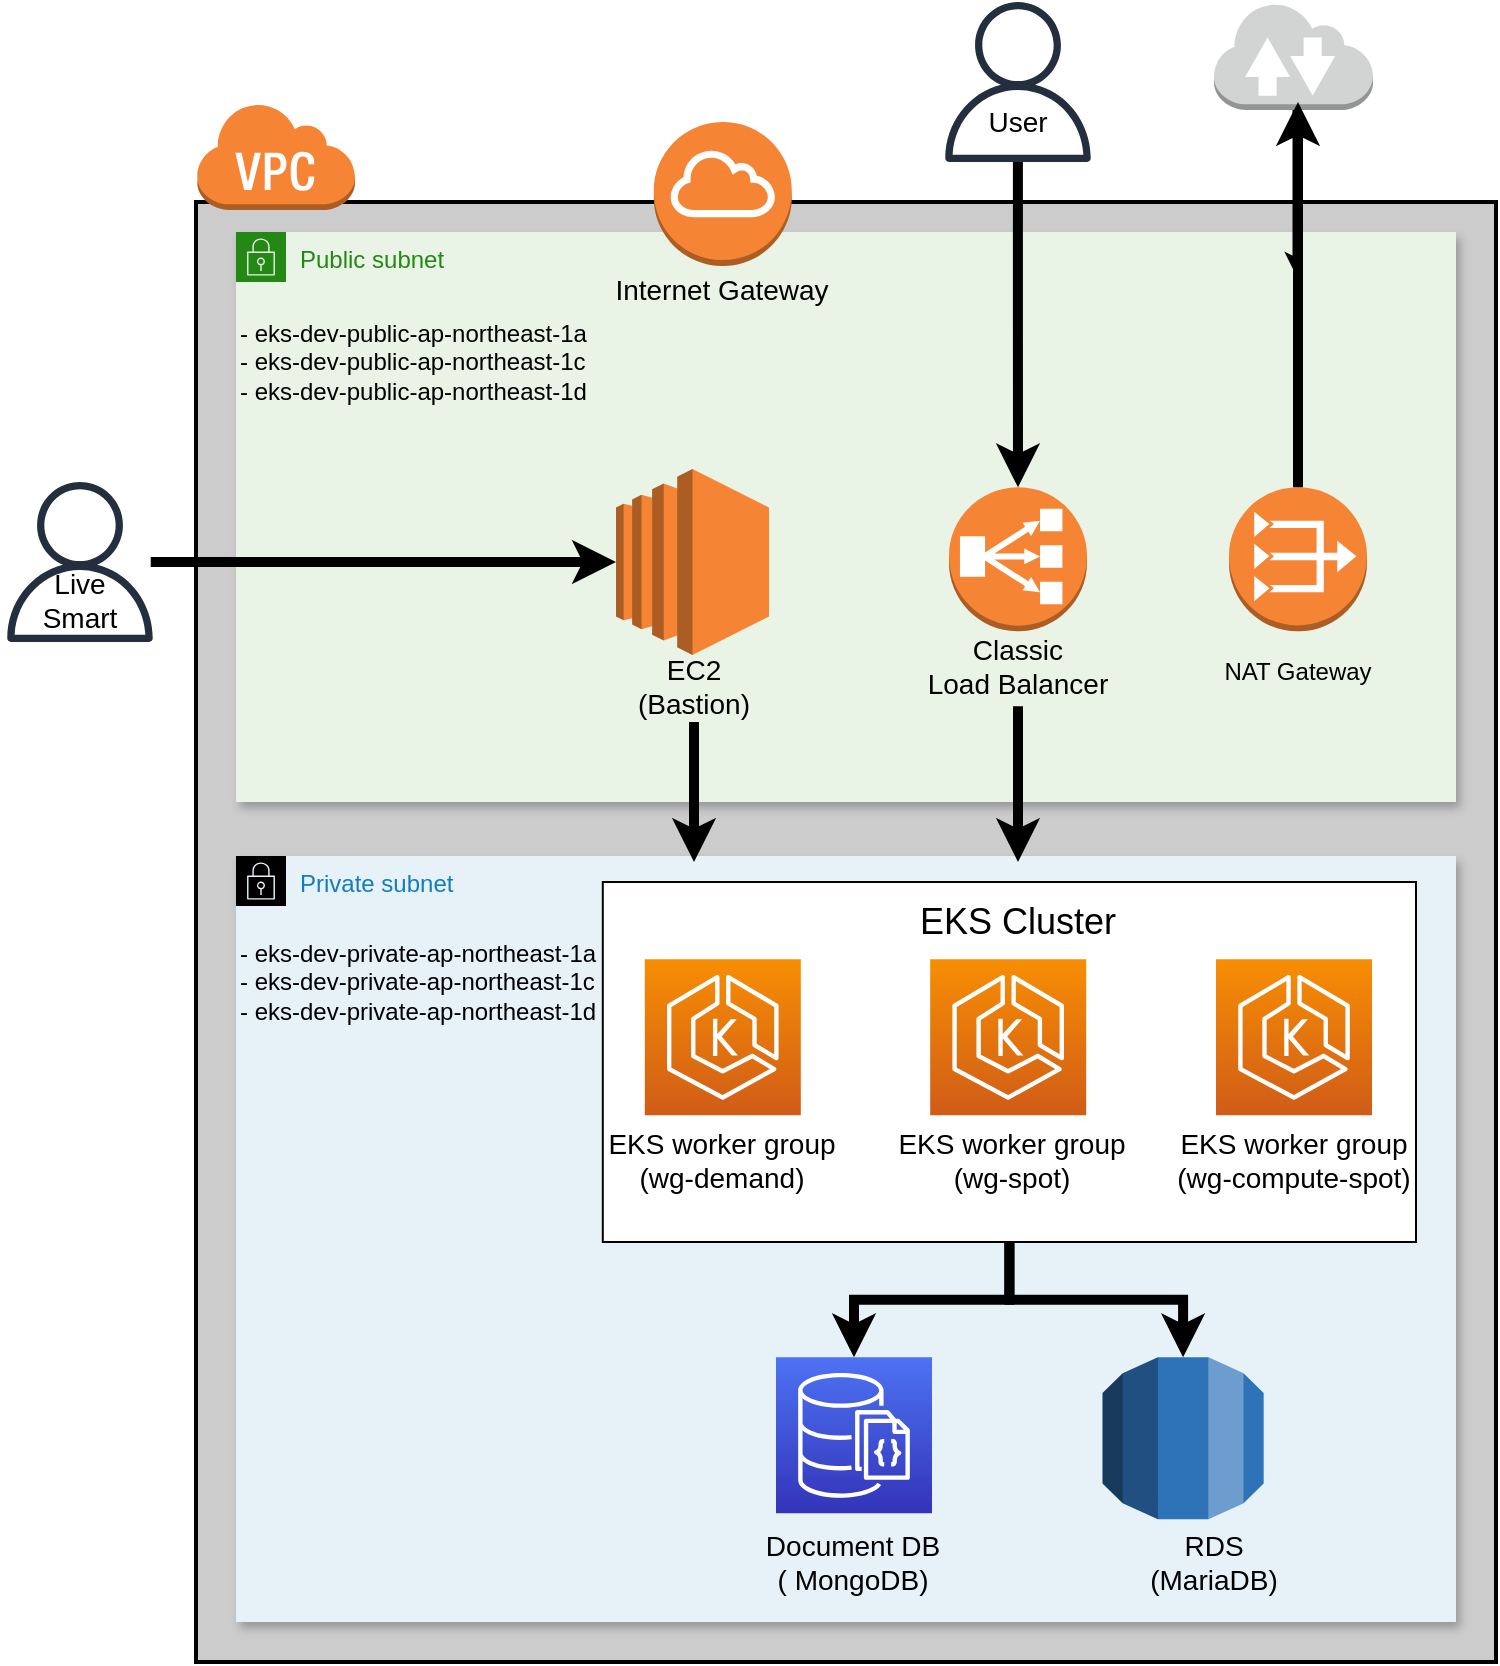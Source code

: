 <mxfile version="13.1.3" type="google"><diagram id="TxbXVVNFEZIYibmRA9pV" name="Page-1"><mxGraphModel dx="734" dy="501" grid="1" gridSize="10" guides="1" tooltips="1" connect="1" arrows="1" fold="1" page="1" pageScale="1" pageWidth="827" pageHeight="1169" math="0" shadow="0"><root><mxCell id="0"/><mxCell id="1" parent="0"/><mxCell id="IHbAEtt93fL28qwgT3x7-10" value="" style="outlineConnect=0;dashed=0;verticalLabelPosition=bottom;verticalAlign=top;align=center;html=1;shape=mxgraph.aws3.internet_2;fillColor=#D2D3D3;gradientColor=none;strokeColor=#000000;strokeWidth=2;" parent="1" vertex="1"><mxGeometry x="649" y="50" width="79.5" height="54" as="geometry"/></mxCell><mxCell id="K7NDyFgM4Oz6arlRyDB2-68" value="" style="rounded=0;whiteSpace=wrap;html=1;strokeWidth=2;fillColor=#CCCCCC;" parent="1" vertex="1"><mxGeometry x="140" y="150" width="650" height="730" as="geometry"/></mxCell><mxCell id="K7NDyFgM4Oz6arlRyDB2-92" value="Private subnet" style="points=[[0,0],[0.25,0],[0.5,0],[0.75,0],[1,0],[1,0.25],[1,0.5],[1,0.75],[1,1],[0.75,1],[0.5,1],[0.25,1],[0,1],[0,0.75],[0,0.5],[0,0.25]];outlineConnect=0;gradientColor=none;html=1;whiteSpace=wrap;fontSize=12;fontStyle=0;shape=mxgraph.aws4.group;grIcon=mxgraph.aws4.group_security_group;grStroke=0;strokeColor=none;fillColor=#E6F2F8;verticalAlign=top;align=left;spacingLeft=30;fontColor=#147EBA;dashed=0;strokeWidth=3;perimeterSpacing=7;shadow=1;" parent="1" vertex="1"><mxGeometry x="160" y="477" width="610" height="383" as="geometry"/></mxCell><mxCell id="K7NDyFgM4Oz6arlRyDB2-91" value="Public subnet" style="points=[[0,0],[0.25,0],[0.5,0],[0.75,0],[1,0],[1,0.25],[1,0.5],[1,0.75],[1,1],[0.75,1],[0.5,1],[0.25,1],[0,1],[0,0.75],[0,0.5],[0,0.25]];outlineConnect=0;gradientColor=none;html=1;whiteSpace=wrap;fontSize=12;fontStyle=0;shape=mxgraph.aws4.group;grIcon=mxgraph.aws4.group_security_group;grStroke=0;strokeColor=#248814;fillColor=#E9F3E6;verticalAlign=top;align=left;spacingLeft=30;fontColor=#248814;strokeWidth=6;shadow=1;perimeterSpacing=6;" parent="1" vertex="1"><mxGeometry x="160" y="165" width="610" height="285" as="geometry"/></mxCell><mxCell id="K7NDyFgM4Oz6arlRyDB2-45" value="" style="edgeStyle=orthogonalEdgeStyle;rounded=0;orthogonalLoop=1;jettySize=auto;html=1;sourcePerimeterSpacing=-1;targetPerimeterSpacing=0;strokeWidth=5;" parent="1" source="K7NDyFgM4Oz6arlRyDB2-23" target="crtW-VAv0-4R-Jiemubx-23" edge="1"><mxGeometry relative="1" as="geometry"><mxPoint x="546.7" y="750" as="targetPoint"/></mxGeometry></mxCell><mxCell id="K7NDyFgM4Oz6arlRyDB2-47" value="" style="edgeStyle=orthogonalEdgeStyle;rounded=0;orthogonalLoop=1;jettySize=auto;html=1;sourcePerimeterSpacing=-1;targetPerimeterSpacing=0;strokeWidth=5;" parent="1" source="K7NDyFgM4Oz6arlRyDB2-23" target="crtW-VAv0-4R-Jiemubx-22" edge="1"><mxGeometry relative="1" as="geometry"><mxPoint x="470" y="720" as="targetPoint"/><Array as="points"/></mxGeometry></mxCell><mxCell id="K7NDyFgM4Oz6arlRyDB2-23" value="" style="rounded=0;whiteSpace=wrap;html=1;" parent="1" vertex="1"><mxGeometry x="343.4" y="490" width="406.6" height="180" as="geometry"/></mxCell><mxCell id="crtW-VAv0-4R-Jiemubx-18" value="&lt;font&gt;&lt;font style=&quot;font-size: 12px&quot;&gt;- eks-dev-public-ap-northeast-1a&lt;br&gt;- eks-dev-public-ap-northeast-1c&lt;br&gt;- eks-dev-public-ap-northeast-1d&lt;/font&gt;&lt;br&gt;&lt;/font&gt;" style="text;html=1;strokeColor=none;fillColor=none;align=left;verticalAlign=middle;whiteSpace=wrap;rounded=0;shadow=1;" parent="1" vertex="1"><mxGeometry x="160" y="190" width="245.6" height="80" as="geometry"/></mxCell><mxCell id="crtW-VAv0-4R-Jiemubx-36" value="" style="group" parent="1" vertex="1" connectable="0"><mxGeometry x="350" y="282.17" width="386" height="120" as="geometry"/></mxCell><mxCell id="Xwuy3ehurISRLNDOmYfg-27" value="" style="outlineConnect=0;dashed=0;verticalLabelPosition=bottom;verticalAlign=top;align=center;html=1;shape=mxgraph.aws3.ec2;fillColor=#F58534;gradientColor=none;" parent="crtW-VAv0-4R-Jiemubx-36" vertex="1"><mxGeometry y="1.33" width="76.5" height="93" as="geometry"/></mxCell><mxCell id="crtW-VAv0-4R-Jiemubx-3" value="" style="outlineConnect=0;dashed=0;verticalLabelPosition=bottom;verticalAlign=top;align=center;html=1;shape=mxgraph.aws3.vpc_nat_gateway;fillColor=#F58534;gradientColor=none;" parent="crtW-VAv0-4R-Jiemubx-36" vertex="1"><mxGeometry x="306.5" y="10.5" width="69" height="72" as="geometry"/></mxCell><mxCell id="crtW-VAv0-4R-Jiemubx-11" value="NAT Gateway" style="text;html=1;strokeColor=none;fillColor=none;align=center;verticalAlign=middle;whiteSpace=wrap;rounded=0;" parent="crtW-VAv0-4R-Jiemubx-36" vertex="1"><mxGeometry x="296" y="93" width="90" height="20" as="geometry"/></mxCell><mxCell id="crtW-VAv0-4R-Jiemubx-28" value="" style="outlineConnect=0;dashed=0;verticalLabelPosition=bottom;verticalAlign=top;align=center;html=1;shape=mxgraph.aws3.classic_load_balancer;fillColor=#F58534;gradientColor=none;" parent="crtW-VAv0-4R-Jiemubx-36" vertex="1"><mxGeometry x="166.5" y="10.5" width="69" height="72" as="geometry"/></mxCell><mxCell id="crtW-VAv0-4R-Jiemubx-29" value="&lt;font style=&quot;font-size: 14px&quot;&gt;Classic &lt;br&gt;Load Balancer&lt;/font&gt;" style="text;html=1;strokeColor=none;fillColor=none;align=center;verticalAlign=middle;whiteSpace=wrap;rounded=0;" parent="crtW-VAv0-4R-Jiemubx-36" vertex="1"><mxGeometry x="126" y="80" width="150" height="40" as="geometry"/></mxCell><mxCell id="Xwuy3ehurISRLNDOmYfg-32" value="&lt;font style=&quot;font-size: 14px&quot;&gt;EC2&lt;br&gt;(Bastion)&lt;/font&gt;" style="text;html=1;strokeColor=none;fillColor=none;align=center;verticalAlign=middle;whiteSpace=wrap;rounded=0;" parent="1" vertex="1"><mxGeometry x="350" y="382.17" width="78.25" height="20" as="geometry"/></mxCell><mxCell id="crtW-VAv0-4R-Jiemubx-22" value="" style="outlineConnect=0;fontColor=#232F3E;gradientColor=#4D72F3;gradientDirection=north;fillColor=#3334B9;strokeColor=#ffffff;dashed=0;verticalLabelPosition=bottom;verticalAlign=top;align=center;html=1;fontSize=12;fontStyle=0;aspect=fixed;shape=mxgraph.aws4.resourceIcon;resIcon=mxgraph.aws4.documentdb_with_mongodb_compatibility;" parent="1" vertex="1"><mxGeometry x="430.004" y="727.67" width="78" height="78" as="geometry"/></mxCell><mxCell id="crtW-VAv0-4R-Jiemubx-23" value="" style="outlineConnect=0;dashed=0;verticalLabelPosition=bottom;verticalAlign=top;align=center;html=1;shape=mxgraph.aws3.rds;fillColor=#2E73B8;gradientColor=none;" parent="1" vertex="1"><mxGeometry x="593.292" y="727.67" width="80.542" height="81" as="geometry"/></mxCell><mxCell id="K7NDyFgM4Oz6arlRyDB2-2" value="&lt;font style=&quot;font-size: 14px&quot;&gt;Document DB&lt;br&gt;( MongoDB)&lt;/font&gt;" style="text;html=1;strokeColor=none;fillColor=none;align=center;verticalAlign=middle;whiteSpace=wrap;rounded=0;" parent="1" vertex="1"><mxGeometry x="405.34" y="820.0" width="127.33" height="20" as="geometry"/></mxCell><mxCell id="K7NDyFgM4Oz6arlRyDB2-3" value="&lt;font style=&quot;font-size: 14px&quot;&gt;RDS&lt;br&gt;(MariaDB)&lt;/font&gt;" style="text;html=1;strokeColor=none;fillColor=none;align=center;verticalAlign=middle;whiteSpace=wrap;rounded=0;" parent="1" vertex="1"><mxGeometry x="610" y="820.0" width="78.25" height="20" as="geometry"/></mxCell><mxCell id="K7NDyFgM4Oz6arlRyDB2-4" value="&lt;font style=&quot;font-size: 14px&quot;&gt;EKS worker group&lt;br&gt;(wg-demand)&lt;/font&gt;" style="text;html=1;strokeColor=none;fillColor=none;align=center;verticalAlign=middle;whiteSpace=wrap;rounded=0;" parent="1" vertex="1"><mxGeometry x="341.47" y="618.67" width="123.85" height="20" as="geometry"/></mxCell><mxCell id="K7NDyFgM4Oz6arlRyDB2-5" value="&lt;font style=&quot;font-size: 14px&quot;&gt;EKS worker group&lt;br&gt;(wg-spot)&lt;/font&gt;" style="text;html=1;strokeColor=none;fillColor=none;align=center;verticalAlign=middle;whiteSpace=wrap;rounded=0;" parent="1" vertex="1"><mxGeometry x="486.15" y="618.67" width="123.85" height="20" as="geometry"/></mxCell><mxCell id="K7NDyFgM4Oz6arlRyDB2-6" value="&lt;font style=&quot;font-size: 14px&quot;&gt;EKS worker group&lt;br&gt;(wg-compute-spot)&lt;/font&gt;" style="text;html=1;strokeColor=none;fillColor=none;align=center;verticalAlign=middle;whiteSpace=wrap;rounded=0;" parent="1" vertex="1"><mxGeometry x="627.08" y="618.67" width="123.85" height="20" as="geometry"/></mxCell><mxCell id="crtW-VAv0-4R-Jiemubx-17" value="" style="outlineConnect=0;fontColor=#232F3E;gradientColor=#F78E04;gradientDirection=north;fillColor=#D05C17;strokeColor=#ffffff;dashed=0;verticalLabelPosition=bottom;verticalAlign=top;align=center;html=1;fontSize=12;fontStyle=0;aspect=fixed;shape=mxgraph.aws4.resourceIcon;resIcon=mxgraph.aws4.eks;" parent="1" vertex="1"><mxGeometry x="650.005" y="528.67" width="78" height="78" as="geometry"/></mxCell><mxCell id="crtW-VAv0-4R-Jiemubx-16" value="" style="outlineConnect=0;fontColor=#232F3E;gradientColor=#F78E04;gradientDirection=north;fillColor=#D05C17;strokeColor=#ffffff;dashed=0;verticalLabelPosition=bottom;verticalAlign=top;align=center;html=1;fontSize=12;fontStyle=0;aspect=fixed;shape=mxgraph.aws4.resourceIcon;resIcon=mxgraph.aws4.eks;" parent="1" vertex="1"><mxGeometry x="507.088" y="528.67" width="78" height="78" as="geometry"/></mxCell><mxCell id="crtW-VAv0-4R-Jiemubx-15" value="" style="outlineConnect=0;fontColor=#232F3E;gradientColor=#F78E04;gradientDirection=north;fillColor=#D05C17;strokeColor=#ffffff;dashed=0;verticalLabelPosition=bottom;verticalAlign=top;align=center;html=1;fontSize=12;fontStyle=0;aspect=fixed;shape=mxgraph.aws4.resourceIcon;resIcon=mxgraph.aws4.eks;" parent="1" vertex="1"><mxGeometry x="364.395" y="528.67" width="78" height="78" as="geometry"/></mxCell><mxCell id="K7NDyFgM4Oz6arlRyDB2-25" value="&lt;font style=&quot;font-size: 18px&quot;&gt;EKS Cluster&lt;/font&gt;" style="text;html=1;strokeColor=none;fillColor=none;align=center;verticalAlign=middle;whiteSpace=wrap;rounded=0;" parent="1" vertex="1"><mxGeometry x="489.08" y="500.0" width="123.85" height="20" as="geometry"/></mxCell><mxCell id="K7NDyFgM4Oz6arlRyDB2-20" value="" style="edgeStyle=orthogonalEdgeStyle;rounded=0;orthogonalLoop=1;jettySize=auto;html=1;entryX=0.5;entryY=0;entryDx=0;entryDy=0;entryPerimeter=0;strokeWidth=5;" parent="1" source="K7NDyFgM4Oz6arlRyDB2-17" target="crtW-VAv0-4R-Jiemubx-28" edge="1"><mxGeometry relative="1" as="geometry"/></mxCell><mxCell id="K7NDyFgM4Oz6arlRyDB2-27" value="" style="edgeStyle=orthogonalEdgeStyle;rounded=0;orthogonalLoop=1;jettySize=auto;html=1;strokeWidth=5;exitX=0.5;exitY=1;exitDx=0;exitDy=0;" parent="1" source="crtW-VAv0-4R-Jiemubx-29" edge="1"><mxGeometry relative="1" as="geometry"><mxPoint x="551" y="410" as="sourcePoint"/><mxPoint x="551" y="480" as="targetPoint"/></mxGeometry></mxCell><mxCell id="K7NDyFgM4Oz6arlRyDB2-52" value="" style="edgeStyle=orthogonalEdgeStyle;rounded=0;orthogonalLoop=1;jettySize=auto;html=1;sourcePerimeterSpacing=-1;targetPerimeterSpacing=0;strokeWidth=5;" parent="1" source="K7NDyFgM4Oz6arlRyDB2-48" target="Xwuy3ehurISRLNDOmYfg-27" edge="1"><mxGeometry relative="1" as="geometry"><Array as="points"/></mxGeometry></mxCell><mxCell id="K7NDyFgM4Oz6arlRyDB2-54" value="" style="edgeStyle=orthogonalEdgeStyle;rounded=0;orthogonalLoop=1;jettySize=auto;html=1;strokeWidth=5;" parent="1" edge="1"><mxGeometry relative="1" as="geometry"><mxPoint x="389" y="410" as="sourcePoint"/><mxPoint x="389" y="480" as="targetPoint"/><Array as="points"><mxPoint x="389" y="469"/><mxPoint x="389" y="469"/></Array></mxGeometry></mxCell><mxCell id="K7NDyFgM4Oz6arlRyDB2-57" value="" style="edgeStyle=orthogonalEdgeStyle;rounded=0;orthogonalLoop=1;jettySize=auto;html=1;sourcePerimeterSpacing=-1;targetPerimeterSpacing=0;strokeWidth=5;exitX=0.5;exitY=0;exitDx=0;exitDy=0;exitPerimeter=0;" parent="1" source="crtW-VAv0-4R-Jiemubx-3" edge="1"><mxGeometry relative="1" as="geometry"><mxPoint x="129" y="340.0" as="sourcePoint"/><mxPoint x="691" y="100" as="targetPoint"/><Array as="points"/></mxGeometry></mxCell><mxCell id="K7NDyFgM4Oz6arlRyDB2-64" value="" style="outlineConnect=0;dashed=0;verticalLabelPosition=bottom;verticalAlign=top;align=center;html=1;shape=mxgraph.aws3.internet_gateway;fillColor=#F58534;gradientColor=none;" parent="1" vertex="1"><mxGeometry x="368.9" y="110" width="69" height="72" as="geometry"/></mxCell><mxCell id="K7NDyFgM4Oz6arlRyDB2-65" value="&lt;span style=&quot;font-size: 14px&quot;&gt;Internet Gateway&lt;/span&gt;" style="text;html=1;strokeColor=none;fillColor=none;align=center;verticalAlign=middle;whiteSpace=wrap;rounded=0;" parent="1" vertex="1"><mxGeometry x="328.4" y="174.0" width="150" height="40" as="geometry"/></mxCell><mxCell id="K7NDyFgM4Oz6arlRyDB2-73" value="" style="outlineConnect=0;dashed=0;verticalLabelPosition=bottom;verticalAlign=top;align=center;html=1;shape=mxgraph.aws3.virtual_private_cloud;fillColor=#F58534;gradientColor=none;" parent="1" vertex="1"><mxGeometry x="140" y="100" width="79.5" height="54" as="geometry"/></mxCell><mxCell id="IHbAEtt93fL28qwgT3x7-4" value="" style="group" parent="1" vertex="1" connectable="0"><mxGeometry x="511" y="50" width="80" height="80" as="geometry"/></mxCell><mxCell id="K7NDyFgM4Oz6arlRyDB2-17" value="" style="outlineConnect=0;fontColor=#232F3E;gradientColor=none;fillColor=#232F3E;strokeColor=none;dashed=0;verticalLabelPosition=bottom;verticalAlign=top;align=center;html=1;fontSize=12;fontStyle=0;aspect=fixed;pointerEvents=1;shape=mxgraph.aws4.user;" parent="IHbAEtt93fL28qwgT3x7-4" vertex="1"><mxGeometry width="80" height="80" as="geometry"/></mxCell><mxCell id="K7NDyFgM4Oz6arlRyDB2-18" value="&lt;font style=&quot;font-size: 14px&quot;&gt;User&lt;/font&gt;" style="text;html=1;strokeColor=none;fillColor=none;align=center;verticalAlign=middle;whiteSpace=wrap;rounded=0;" parent="IHbAEtt93fL28qwgT3x7-4" vertex="1"><mxGeometry x="20" y="50" width="40" height="20" as="geometry"/></mxCell><mxCell id="IHbAEtt93fL28qwgT3x7-7" value="" style="group" parent="1" vertex="1" connectable="0"><mxGeometry x="42" y="290.0" width="100" height="80" as="geometry"/></mxCell><mxCell id="K7NDyFgM4Oz6arlRyDB2-48" value="" style="outlineConnect=0;fontColor=#232F3E;gradientColor=none;fillColor=#232F3E;strokeColor=none;dashed=0;verticalLabelPosition=bottom;verticalAlign=top;align=center;html=1;fontSize=12;fontStyle=0;aspect=fixed;pointerEvents=1;shape=mxgraph.aws4.user;" parent="IHbAEtt93fL28qwgT3x7-7" vertex="1"><mxGeometry width="80" height="80" as="geometry"/></mxCell><mxCell id="K7NDyFgM4Oz6arlRyDB2-51" value="" style="group" parent="IHbAEtt93fL28qwgT3x7-7" vertex="1" connectable="0"><mxGeometry x="20" width="80" height="80" as="geometry"/></mxCell><mxCell id="K7NDyFgM4Oz6arlRyDB2-50" value="&lt;font style=&quot;font-size: 14px&quot;&gt;Live Smart&lt;/font&gt;" style="text;html=1;strokeColor=none;fillColor=none;align=center;verticalAlign=middle;whiteSpace=wrap;rounded=0;" parent="K7NDyFgM4Oz6arlRyDB2-51" vertex="1"><mxGeometry y="49.17" width="40" height="20" as="geometry"/></mxCell><mxCell id="IHbAEtt93fL28qwgT3x7-12" value="" style="edgeStyle=orthogonalEdgeStyle;rounded=0;orthogonalLoop=1;jettySize=auto;html=1;" parent="1" source="IHbAEtt93fL28qwgT3x7-10" edge="1"><mxGeometry relative="1" as="geometry"><mxPoint x="688.75" y="184" as="targetPoint"/></mxGeometry></mxCell><mxCell id="crtW-VAv0-4R-Jiemubx-37" value="&lt;font&gt;&lt;font style=&quot;font-size: 12px&quot;&gt;- eks-dev-private-ap-northeast-1a&lt;br&gt;- eks-dev-private-ap-northeast-1c&lt;br&gt;- eks-dev-private-ap-northeast-1d&lt;/font&gt;&lt;br&gt;&lt;/font&gt;" style="text;html=1;strokeColor=none;fillColor=none;align=left;verticalAlign=middle;whiteSpace=wrap;rounded=0;shadow=1;" parent="1" vertex="1"><mxGeometry x="160" y="500" width="214.4" height="80" as="geometry"/></mxCell></root></mxGraphModel></diagram></mxfile>